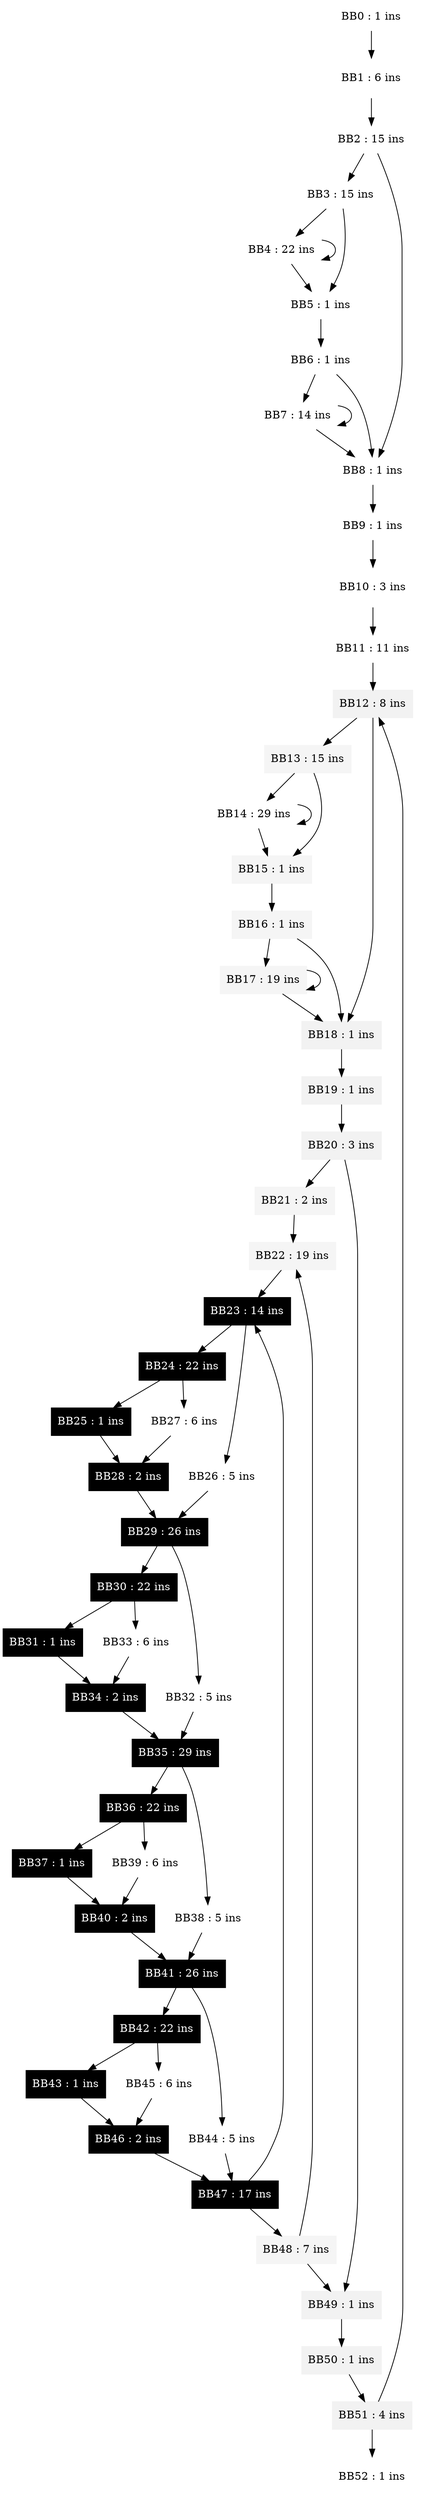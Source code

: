 digraph _Z15kernel_gpu_cuda7par_str7dim_strP7box_strP11FOUR_VECTORPdS4_ {
	BB0 [style=filled,fontcolor=gray0,shape=box,peripheries=1,color=gray100,label="BB0 : 1 ins"];
	BB1 [style=filled,fontcolor=gray0,shape=box,peripheries=3,color=gray100,label="BB1 : 6 ins"];
	BB2 [style=filled,fontcolor=gray0,shape=box,peripheries=1,color=gray100,label="BB2 : 15 ins"];
	BB3 [style=filled,fontcolor=gray0,shape=box,peripheries=1,color=gray100,label="BB3 : 15 ins"];
	BB4 [style=filled,fontcolor=gray0,shape=box,peripheries=1,color=gray100,label="BB4 : 22 ins"];
	BB5 [style=filled,fontcolor=gray0,shape=box,peripheries=1,color=gray100,label="BB5 : 1 ins"];
	BB6 [style=filled,fontcolor=gray0,shape=box,peripheries=1,color=gray100,label="BB6 : 1 ins"];
	BB7 [style=filled,fontcolor=gray0,shape=box,peripheries=1,color=gray100,label="BB7 : 14 ins"];
	BB8 [style=filled,fontcolor=gray0,shape=box,peripheries=1,color=gray100,label="BB8 : 1 ins"];
	BB9 [style=filled,fontcolor=gray0,shape=box,peripheries=1,color=gray100,label="BB9 : 1 ins"];
	BB10 [style=filled,fontcolor=gray0,shape=box,peripheries=3,color=gray100,label="BB10 : 3 ins"];
	BB11 [style=filled,fontcolor=gray0,shape=box,peripheries=1,color=gray100,label="BB11 : 11 ins"];
	BB12 [style=filled,fontcolor=gray0,shape=box,peripheries=1,color=gray95,label="BB12 : 8 ins"];
	BB13 [style=filled,fontcolor=gray0,shape=box,peripheries=1,color=gray96,label="BB13 : 15 ins"];
	BB14 [style=filled,fontcolor=gray0,shape=box,peripheries=1,color=gray100,label="BB14 : 29 ins"];
	BB15 [style=filled,fontcolor=gray0,shape=box,peripheries=1,color=gray96,label="BB15 : 1 ins"];
	BB16 [style=filled,fontcolor=gray0,shape=box,peripheries=1,color=gray96,label="BB16 : 1 ins"];
	BB17 [style=filled,fontcolor=gray0,shape=box,peripheries=1,color=gray96,label="BB17 : 19 ins"];
	BB18 [style=filled,fontcolor=gray0,shape=box,peripheries=1,color=gray95,label="BB18 : 1 ins"];
	BB19 [style=filled,fontcolor=gray0,shape=box,peripheries=1,color=gray95,label="BB19 : 1 ins"];
	BB20 [style=filled,fontcolor=gray0,shape=box,peripheries=1,color=gray95,label="BB20 : 3 ins"];
	BB21 [style=filled,fontcolor=gray0,shape=box,peripheries=1,color=gray96,label="BB21 : 2 ins"];
	BB22 [style=filled,fontcolor=gray0,shape=box,peripheries=1,color=gray96,label="BB22 : 19 ins"];
	BB23 [style=filled,fontcolor=gray100,shape=box,peripheries=1,color=gray0,label="BB23 : 14 ins"];
	BB24 [style=filled,fontcolor=gray100,shape=box,peripheries=1,color=gray0,label="BB24 : 22 ins"];
	BB25 [style=filled,fontcolor=gray100,shape=box,peripheries=1,color=gray0,label="BB25 : 1 ins"];
	BB26 [style=filled,fontcolor=gray0,shape=box,peripheries=1,color=gray100,label="BB26 : 5 ins"];
	BB27 [style=filled,fontcolor=gray0,shape=box,peripheries=1,color=gray100,label="BB27 : 6 ins"];
	BB28 [style=filled,fontcolor=gray100,shape=box,peripheries=1,color=gray0,label="BB28 : 2 ins"];
	BB29 [style=filled,fontcolor=gray100,shape=box,peripheries=1,color=gray0,label="BB29 : 26 ins"];
	BB30 [style=filled,fontcolor=gray100,shape=box,peripheries=1,color=gray0,label="BB30 : 22 ins"];
	BB31 [style=filled,fontcolor=gray100,shape=box,peripheries=1,color=gray0,label="BB31 : 1 ins"];
	BB32 [style=filled,fontcolor=gray0,shape=box,peripheries=1,color=gray100,label="BB32 : 5 ins"];
	BB33 [style=filled,fontcolor=gray0,shape=box,peripheries=1,color=gray100,label="BB33 : 6 ins"];
	BB34 [style=filled,fontcolor=gray100,shape=box,peripheries=1,color=gray0,label="BB34 : 2 ins"];
	BB35 [style=filled,fontcolor=gray100,shape=box,peripheries=1,color=gray0,label="BB35 : 29 ins"];
	BB36 [style=filled,fontcolor=gray100,shape=box,peripheries=1,color=gray0,label="BB36 : 22 ins"];
	BB37 [style=filled,fontcolor=gray100,shape=box,peripheries=1,color=gray0,label="BB37 : 1 ins"];
	BB38 [style=filled,fontcolor=gray0,shape=box,peripheries=1,color=gray100,label="BB38 : 5 ins"];
	BB39 [style=filled,fontcolor=gray0,shape=box,peripheries=1,color=gray100,label="BB39 : 6 ins"];
	BB40 [style=filled,fontcolor=gray100,shape=box,peripheries=1,color=gray0,label="BB40 : 2 ins"];
	BB41 [style=filled,fontcolor=gray100,shape=box,peripheries=1,color=gray0,label="BB41 : 26 ins"];
	BB42 [style=filled,fontcolor=gray100,shape=box,peripheries=1,color=gray0,label="BB42 : 22 ins"];
	BB43 [style=filled,fontcolor=gray100,shape=box,peripheries=1,color=gray0,label="BB43 : 1 ins"];
	BB44 [style=filled,fontcolor=gray0,shape=box,peripheries=1,color=gray100,label="BB44 : 5 ins"];
	BB45 [style=filled,fontcolor=gray0,shape=box,peripheries=1,color=gray100,label="BB45 : 6 ins"];
	BB46 [style=filled,fontcolor=gray100,shape=box,peripheries=1,color=gray0,label="BB46 : 2 ins"];
	BB47 [style=filled,fontcolor=gray100,shape=box,peripheries=1,color=gray0,label="BB47 : 17 ins"];
	BB48 [style=filled,fontcolor=gray0,shape=box,peripheries=1,color=gray96,label="BB48 : 7 ins"];
	BB49 [style=filled,fontcolor=gray0,shape=box,peripheries=1,color=gray95,label="BB49 : 1 ins"];
	BB50 [style=filled,fontcolor=gray0,shape=box,peripheries=1,color=gray95,label="BB50 : 1 ins"];
	BB51 [style=filled,fontcolor=gray0,shape=box,peripheries=1,color=gray95,label="BB51 : 4 ins"];
	BB52 [style=filled,fontcolor=gray0,shape=box,peripheries=3,color=gray100,label="BB52 : 1 ins"];
	BB0 -> BB1;
	BB1 -> BB2;
	BB2 -> BB8;
	BB2 -> BB3;
	BB3 -> BB5;
	BB3 -> BB4;
	BB4 -> BB4;
	BB4 -> BB5;
	BB5 -> BB6;
	BB6 -> BB8;
	BB6 -> BB7;
	BB7 -> BB7;
	BB7 -> BB8;
	BB8 -> BB9;
	BB9 -> BB10;
	BB10 -> BB11;
	BB11 -> BB12;
	BB12 -> BB18;
	BB12 -> BB13;
	BB13 -> BB15;
	BB13 -> BB14;
	BB14 -> BB14;
	BB14 -> BB15;
	BB15 -> BB16;
	BB16 -> BB18;
	BB16 -> BB17;
	BB17 -> BB17;
	BB17 -> BB18;
	BB18 -> BB19;
	BB19 -> BB20;
	BB20 -> BB49;
	BB20 -> BB21;
	BB21 -> BB22;
	BB22 -> BB23;
	BB23 -> BB26;
	BB23 -> BB24;
	BB24 -> BB27;
	BB24 -> BB25;
	BB25 -> BB28;
	BB26 -> BB29;
	BB27 -> BB28;
	BB28 -> BB29;
	BB29 -> BB32;
	BB29 -> BB30;
	BB30 -> BB33;
	BB30 -> BB31;
	BB31 -> BB34;
	BB32 -> BB35;
	BB33 -> BB34;
	BB34 -> BB35;
	BB35 -> BB38;
	BB35 -> BB36;
	BB36 -> BB39;
	BB36 -> BB37;
	BB37 -> BB40;
	BB38 -> BB41;
	BB39 -> BB40;
	BB40 -> BB41;
	BB41 -> BB44;
	BB41 -> BB42;
	BB42 -> BB45;
	BB42 -> BB43;
	BB43 -> BB46;
	BB44 -> BB47;
	BB45 -> BB46;
	BB46 -> BB47;
	BB47 -> BB23;
	BB47 -> BB48;
	BB48 -> BB22;
	BB48 -> BB49;
	BB49 -> BB50;
	BB50 -> BB51;
	BB51 -> BB12;
	BB51 -> BB52;
}
